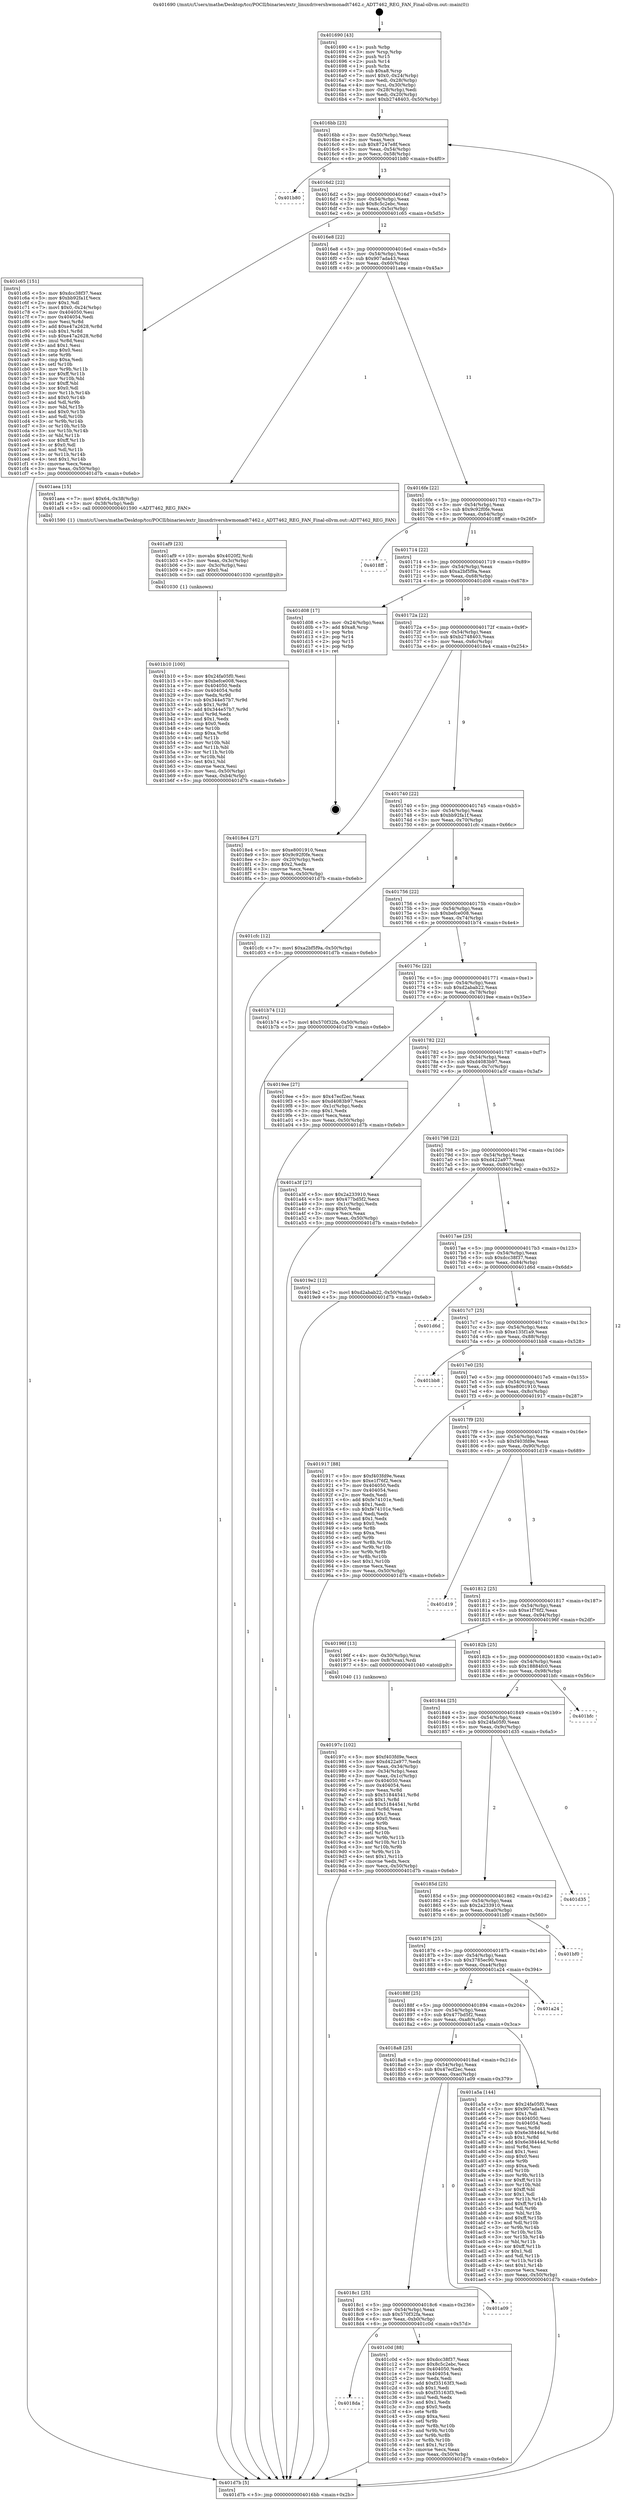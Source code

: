 digraph "0x401690" {
  label = "0x401690 (/mnt/c/Users/mathe/Desktop/tcc/POCII/binaries/extr_linuxdrivershwmonadt7462.c_ADT7462_REG_FAN_Final-ollvm.out::main(0))"
  labelloc = "t"
  node[shape=record]

  Entry [label="",width=0.3,height=0.3,shape=circle,fillcolor=black,style=filled]
  "0x4016bb" [label="{
     0x4016bb [23]\l
     | [instrs]\l
     &nbsp;&nbsp;0x4016bb \<+3\>: mov -0x50(%rbp),%eax\l
     &nbsp;&nbsp;0x4016be \<+2\>: mov %eax,%ecx\l
     &nbsp;&nbsp;0x4016c0 \<+6\>: sub $0x87247e8f,%ecx\l
     &nbsp;&nbsp;0x4016c6 \<+3\>: mov %eax,-0x54(%rbp)\l
     &nbsp;&nbsp;0x4016c9 \<+3\>: mov %ecx,-0x58(%rbp)\l
     &nbsp;&nbsp;0x4016cc \<+6\>: je 0000000000401b80 \<main+0x4f0\>\l
  }"]
  "0x401b80" [label="{
     0x401b80\l
  }", style=dashed]
  "0x4016d2" [label="{
     0x4016d2 [22]\l
     | [instrs]\l
     &nbsp;&nbsp;0x4016d2 \<+5\>: jmp 00000000004016d7 \<main+0x47\>\l
     &nbsp;&nbsp;0x4016d7 \<+3\>: mov -0x54(%rbp),%eax\l
     &nbsp;&nbsp;0x4016da \<+5\>: sub $0x8c5c2ebc,%eax\l
     &nbsp;&nbsp;0x4016df \<+3\>: mov %eax,-0x5c(%rbp)\l
     &nbsp;&nbsp;0x4016e2 \<+6\>: je 0000000000401c65 \<main+0x5d5\>\l
  }"]
  Exit [label="",width=0.3,height=0.3,shape=circle,fillcolor=black,style=filled,peripheries=2]
  "0x401c65" [label="{
     0x401c65 [151]\l
     | [instrs]\l
     &nbsp;&nbsp;0x401c65 \<+5\>: mov $0xdcc38f37,%eax\l
     &nbsp;&nbsp;0x401c6a \<+5\>: mov $0xbb92fa1f,%ecx\l
     &nbsp;&nbsp;0x401c6f \<+2\>: mov $0x1,%dl\l
     &nbsp;&nbsp;0x401c71 \<+7\>: movl $0x0,-0x24(%rbp)\l
     &nbsp;&nbsp;0x401c78 \<+7\>: mov 0x404050,%esi\l
     &nbsp;&nbsp;0x401c7f \<+7\>: mov 0x404054,%edi\l
     &nbsp;&nbsp;0x401c86 \<+3\>: mov %esi,%r8d\l
     &nbsp;&nbsp;0x401c89 \<+7\>: add $0xe47a2628,%r8d\l
     &nbsp;&nbsp;0x401c90 \<+4\>: sub $0x1,%r8d\l
     &nbsp;&nbsp;0x401c94 \<+7\>: sub $0xe47a2628,%r8d\l
     &nbsp;&nbsp;0x401c9b \<+4\>: imul %r8d,%esi\l
     &nbsp;&nbsp;0x401c9f \<+3\>: and $0x1,%esi\l
     &nbsp;&nbsp;0x401ca2 \<+3\>: cmp $0x0,%esi\l
     &nbsp;&nbsp;0x401ca5 \<+4\>: sete %r9b\l
     &nbsp;&nbsp;0x401ca9 \<+3\>: cmp $0xa,%edi\l
     &nbsp;&nbsp;0x401cac \<+4\>: setl %r10b\l
     &nbsp;&nbsp;0x401cb0 \<+3\>: mov %r9b,%r11b\l
     &nbsp;&nbsp;0x401cb3 \<+4\>: xor $0xff,%r11b\l
     &nbsp;&nbsp;0x401cb7 \<+3\>: mov %r10b,%bl\l
     &nbsp;&nbsp;0x401cba \<+3\>: xor $0xff,%bl\l
     &nbsp;&nbsp;0x401cbd \<+3\>: xor $0x0,%dl\l
     &nbsp;&nbsp;0x401cc0 \<+3\>: mov %r11b,%r14b\l
     &nbsp;&nbsp;0x401cc3 \<+4\>: and $0x0,%r14b\l
     &nbsp;&nbsp;0x401cc7 \<+3\>: and %dl,%r9b\l
     &nbsp;&nbsp;0x401cca \<+3\>: mov %bl,%r15b\l
     &nbsp;&nbsp;0x401ccd \<+4\>: and $0x0,%r15b\l
     &nbsp;&nbsp;0x401cd1 \<+3\>: and %dl,%r10b\l
     &nbsp;&nbsp;0x401cd4 \<+3\>: or %r9b,%r14b\l
     &nbsp;&nbsp;0x401cd7 \<+3\>: or %r10b,%r15b\l
     &nbsp;&nbsp;0x401cda \<+3\>: xor %r15b,%r14b\l
     &nbsp;&nbsp;0x401cdd \<+3\>: or %bl,%r11b\l
     &nbsp;&nbsp;0x401ce0 \<+4\>: xor $0xff,%r11b\l
     &nbsp;&nbsp;0x401ce4 \<+3\>: or $0x0,%dl\l
     &nbsp;&nbsp;0x401ce7 \<+3\>: and %dl,%r11b\l
     &nbsp;&nbsp;0x401cea \<+3\>: or %r11b,%r14b\l
     &nbsp;&nbsp;0x401ced \<+4\>: test $0x1,%r14b\l
     &nbsp;&nbsp;0x401cf1 \<+3\>: cmovne %ecx,%eax\l
     &nbsp;&nbsp;0x401cf4 \<+3\>: mov %eax,-0x50(%rbp)\l
     &nbsp;&nbsp;0x401cf7 \<+5\>: jmp 0000000000401d7b \<main+0x6eb\>\l
  }"]
  "0x4016e8" [label="{
     0x4016e8 [22]\l
     | [instrs]\l
     &nbsp;&nbsp;0x4016e8 \<+5\>: jmp 00000000004016ed \<main+0x5d\>\l
     &nbsp;&nbsp;0x4016ed \<+3\>: mov -0x54(%rbp),%eax\l
     &nbsp;&nbsp;0x4016f0 \<+5\>: sub $0x907ada43,%eax\l
     &nbsp;&nbsp;0x4016f5 \<+3\>: mov %eax,-0x60(%rbp)\l
     &nbsp;&nbsp;0x4016f8 \<+6\>: je 0000000000401aea \<main+0x45a\>\l
  }"]
  "0x4018da" [label="{
     0x4018da\l
  }", style=dashed]
  "0x401aea" [label="{
     0x401aea [15]\l
     | [instrs]\l
     &nbsp;&nbsp;0x401aea \<+7\>: movl $0x64,-0x38(%rbp)\l
     &nbsp;&nbsp;0x401af1 \<+3\>: mov -0x38(%rbp),%edi\l
     &nbsp;&nbsp;0x401af4 \<+5\>: call 0000000000401590 \<ADT7462_REG_FAN\>\l
     | [calls]\l
     &nbsp;&nbsp;0x401590 \{1\} (/mnt/c/Users/mathe/Desktop/tcc/POCII/binaries/extr_linuxdrivershwmonadt7462.c_ADT7462_REG_FAN_Final-ollvm.out::ADT7462_REG_FAN)\l
  }"]
  "0x4016fe" [label="{
     0x4016fe [22]\l
     | [instrs]\l
     &nbsp;&nbsp;0x4016fe \<+5\>: jmp 0000000000401703 \<main+0x73\>\l
     &nbsp;&nbsp;0x401703 \<+3\>: mov -0x54(%rbp),%eax\l
     &nbsp;&nbsp;0x401706 \<+5\>: sub $0x9c92f0fe,%eax\l
     &nbsp;&nbsp;0x40170b \<+3\>: mov %eax,-0x64(%rbp)\l
     &nbsp;&nbsp;0x40170e \<+6\>: je 00000000004018ff \<main+0x26f\>\l
  }"]
  "0x401c0d" [label="{
     0x401c0d [88]\l
     | [instrs]\l
     &nbsp;&nbsp;0x401c0d \<+5\>: mov $0xdcc38f37,%eax\l
     &nbsp;&nbsp;0x401c12 \<+5\>: mov $0x8c5c2ebc,%ecx\l
     &nbsp;&nbsp;0x401c17 \<+7\>: mov 0x404050,%edx\l
     &nbsp;&nbsp;0x401c1e \<+7\>: mov 0x404054,%esi\l
     &nbsp;&nbsp;0x401c25 \<+2\>: mov %edx,%edi\l
     &nbsp;&nbsp;0x401c27 \<+6\>: add $0xf35163f3,%edi\l
     &nbsp;&nbsp;0x401c2d \<+3\>: sub $0x1,%edi\l
     &nbsp;&nbsp;0x401c30 \<+6\>: sub $0xf35163f3,%edi\l
     &nbsp;&nbsp;0x401c36 \<+3\>: imul %edi,%edx\l
     &nbsp;&nbsp;0x401c39 \<+3\>: and $0x1,%edx\l
     &nbsp;&nbsp;0x401c3c \<+3\>: cmp $0x0,%edx\l
     &nbsp;&nbsp;0x401c3f \<+4\>: sete %r8b\l
     &nbsp;&nbsp;0x401c43 \<+3\>: cmp $0xa,%esi\l
     &nbsp;&nbsp;0x401c46 \<+4\>: setl %r9b\l
     &nbsp;&nbsp;0x401c4a \<+3\>: mov %r8b,%r10b\l
     &nbsp;&nbsp;0x401c4d \<+3\>: and %r9b,%r10b\l
     &nbsp;&nbsp;0x401c50 \<+3\>: xor %r9b,%r8b\l
     &nbsp;&nbsp;0x401c53 \<+3\>: or %r8b,%r10b\l
     &nbsp;&nbsp;0x401c56 \<+4\>: test $0x1,%r10b\l
     &nbsp;&nbsp;0x401c5a \<+3\>: cmovne %ecx,%eax\l
     &nbsp;&nbsp;0x401c5d \<+3\>: mov %eax,-0x50(%rbp)\l
     &nbsp;&nbsp;0x401c60 \<+5\>: jmp 0000000000401d7b \<main+0x6eb\>\l
  }"]
  "0x4018ff" [label="{
     0x4018ff\l
  }", style=dashed]
  "0x401714" [label="{
     0x401714 [22]\l
     | [instrs]\l
     &nbsp;&nbsp;0x401714 \<+5\>: jmp 0000000000401719 \<main+0x89\>\l
     &nbsp;&nbsp;0x401719 \<+3\>: mov -0x54(%rbp),%eax\l
     &nbsp;&nbsp;0x40171c \<+5\>: sub $0xa2bf5f9a,%eax\l
     &nbsp;&nbsp;0x401721 \<+3\>: mov %eax,-0x68(%rbp)\l
     &nbsp;&nbsp;0x401724 \<+6\>: je 0000000000401d08 \<main+0x678\>\l
  }"]
  "0x4018c1" [label="{
     0x4018c1 [25]\l
     | [instrs]\l
     &nbsp;&nbsp;0x4018c1 \<+5\>: jmp 00000000004018c6 \<main+0x236\>\l
     &nbsp;&nbsp;0x4018c6 \<+3\>: mov -0x54(%rbp),%eax\l
     &nbsp;&nbsp;0x4018c9 \<+5\>: sub $0x570f32fa,%eax\l
     &nbsp;&nbsp;0x4018ce \<+6\>: mov %eax,-0xb0(%rbp)\l
     &nbsp;&nbsp;0x4018d4 \<+6\>: je 0000000000401c0d \<main+0x57d\>\l
  }"]
  "0x401d08" [label="{
     0x401d08 [17]\l
     | [instrs]\l
     &nbsp;&nbsp;0x401d08 \<+3\>: mov -0x24(%rbp),%eax\l
     &nbsp;&nbsp;0x401d0b \<+7\>: add $0xa8,%rsp\l
     &nbsp;&nbsp;0x401d12 \<+1\>: pop %rbx\l
     &nbsp;&nbsp;0x401d13 \<+2\>: pop %r14\l
     &nbsp;&nbsp;0x401d15 \<+2\>: pop %r15\l
     &nbsp;&nbsp;0x401d17 \<+1\>: pop %rbp\l
     &nbsp;&nbsp;0x401d18 \<+1\>: ret\l
  }"]
  "0x40172a" [label="{
     0x40172a [22]\l
     | [instrs]\l
     &nbsp;&nbsp;0x40172a \<+5\>: jmp 000000000040172f \<main+0x9f\>\l
     &nbsp;&nbsp;0x40172f \<+3\>: mov -0x54(%rbp),%eax\l
     &nbsp;&nbsp;0x401732 \<+5\>: sub $0xb2748403,%eax\l
     &nbsp;&nbsp;0x401737 \<+3\>: mov %eax,-0x6c(%rbp)\l
     &nbsp;&nbsp;0x40173a \<+6\>: je 00000000004018e4 \<main+0x254\>\l
  }"]
  "0x401a09" [label="{
     0x401a09\l
  }", style=dashed]
  "0x4018e4" [label="{
     0x4018e4 [27]\l
     | [instrs]\l
     &nbsp;&nbsp;0x4018e4 \<+5\>: mov $0xe8001910,%eax\l
     &nbsp;&nbsp;0x4018e9 \<+5\>: mov $0x9c92f0fe,%ecx\l
     &nbsp;&nbsp;0x4018ee \<+3\>: mov -0x20(%rbp),%edx\l
     &nbsp;&nbsp;0x4018f1 \<+3\>: cmp $0x2,%edx\l
     &nbsp;&nbsp;0x4018f4 \<+3\>: cmovne %ecx,%eax\l
     &nbsp;&nbsp;0x4018f7 \<+3\>: mov %eax,-0x50(%rbp)\l
     &nbsp;&nbsp;0x4018fa \<+5\>: jmp 0000000000401d7b \<main+0x6eb\>\l
  }"]
  "0x401740" [label="{
     0x401740 [22]\l
     | [instrs]\l
     &nbsp;&nbsp;0x401740 \<+5\>: jmp 0000000000401745 \<main+0xb5\>\l
     &nbsp;&nbsp;0x401745 \<+3\>: mov -0x54(%rbp),%eax\l
     &nbsp;&nbsp;0x401748 \<+5\>: sub $0xbb92fa1f,%eax\l
     &nbsp;&nbsp;0x40174d \<+3\>: mov %eax,-0x70(%rbp)\l
     &nbsp;&nbsp;0x401750 \<+6\>: je 0000000000401cfc \<main+0x66c\>\l
  }"]
  "0x401d7b" [label="{
     0x401d7b [5]\l
     | [instrs]\l
     &nbsp;&nbsp;0x401d7b \<+5\>: jmp 00000000004016bb \<main+0x2b\>\l
  }"]
  "0x401690" [label="{
     0x401690 [43]\l
     | [instrs]\l
     &nbsp;&nbsp;0x401690 \<+1\>: push %rbp\l
     &nbsp;&nbsp;0x401691 \<+3\>: mov %rsp,%rbp\l
     &nbsp;&nbsp;0x401694 \<+2\>: push %r15\l
     &nbsp;&nbsp;0x401696 \<+2\>: push %r14\l
     &nbsp;&nbsp;0x401698 \<+1\>: push %rbx\l
     &nbsp;&nbsp;0x401699 \<+7\>: sub $0xa8,%rsp\l
     &nbsp;&nbsp;0x4016a0 \<+7\>: movl $0x0,-0x24(%rbp)\l
     &nbsp;&nbsp;0x4016a7 \<+3\>: mov %edi,-0x28(%rbp)\l
     &nbsp;&nbsp;0x4016aa \<+4\>: mov %rsi,-0x30(%rbp)\l
     &nbsp;&nbsp;0x4016ae \<+3\>: mov -0x28(%rbp),%edi\l
     &nbsp;&nbsp;0x4016b1 \<+3\>: mov %edi,-0x20(%rbp)\l
     &nbsp;&nbsp;0x4016b4 \<+7\>: movl $0xb2748403,-0x50(%rbp)\l
  }"]
  "0x401b10" [label="{
     0x401b10 [100]\l
     | [instrs]\l
     &nbsp;&nbsp;0x401b10 \<+5\>: mov $0x24fa05f0,%esi\l
     &nbsp;&nbsp;0x401b15 \<+5\>: mov $0xbefce008,%ecx\l
     &nbsp;&nbsp;0x401b1a \<+7\>: mov 0x404050,%edx\l
     &nbsp;&nbsp;0x401b21 \<+8\>: mov 0x404054,%r8d\l
     &nbsp;&nbsp;0x401b29 \<+3\>: mov %edx,%r9d\l
     &nbsp;&nbsp;0x401b2c \<+7\>: sub $0x344e57b7,%r9d\l
     &nbsp;&nbsp;0x401b33 \<+4\>: sub $0x1,%r9d\l
     &nbsp;&nbsp;0x401b37 \<+7\>: add $0x344e57b7,%r9d\l
     &nbsp;&nbsp;0x401b3e \<+4\>: imul %r9d,%edx\l
     &nbsp;&nbsp;0x401b42 \<+3\>: and $0x1,%edx\l
     &nbsp;&nbsp;0x401b45 \<+3\>: cmp $0x0,%edx\l
     &nbsp;&nbsp;0x401b48 \<+4\>: sete %r10b\l
     &nbsp;&nbsp;0x401b4c \<+4\>: cmp $0xa,%r8d\l
     &nbsp;&nbsp;0x401b50 \<+4\>: setl %r11b\l
     &nbsp;&nbsp;0x401b54 \<+3\>: mov %r10b,%bl\l
     &nbsp;&nbsp;0x401b57 \<+3\>: and %r11b,%bl\l
     &nbsp;&nbsp;0x401b5a \<+3\>: xor %r11b,%r10b\l
     &nbsp;&nbsp;0x401b5d \<+3\>: or %r10b,%bl\l
     &nbsp;&nbsp;0x401b60 \<+3\>: test $0x1,%bl\l
     &nbsp;&nbsp;0x401b63 \<+3\>: cmovne %ecx,%esi\l
     &nbsp;&nbsp;0x401b66 \<+3\>: mov %esi,-0x50(%rbp)\l
     &nbsp;&nbsp;0x401b69 \<+6\>: mov %eax,-0xb4(%rbp)\l
     &nbsp;&nbsp;0x401b6f \<+5\>: jmp 0000000000401d7b \<main+0x6eb\>\l
  }"]
  "0x401cfc" [label="{
     0x401cfc [12]\l
     | [instrs]\l
     &nbsp;&nbsp;0x401cfc \<+7\>: movl $0xa2bf5f9a,-0x50(%rbp)\l
     &nbsp;&nbsp;0x401d03 \<+5\>: jmp 0000000000401d7b \<main+0x6eb\>\l
  }"]
  "0x401756" [label="{
     0x401756 [22]\l
     | [instrs]\l
     &nbsp;&nbsp;0x401756 \<+5\>: jmp 000000000040175b \<main+0xcb\>\l
     &nbsp;&nbsp;0x40175b \<+3\>: mov -0x54(%rbp),%eax\l
     &nbsp;&nbsp;0x40175e \<+5\>: sub $0xbefce008,%eax\l
     &nbsp;&nbsp;0x401763 \<+3\>: mov %eax,-0x74(%rbp)\l
     &nbsp;&nbsp;0x401766 \<+6\>: je 0000000000401b74 \<main+0x4e4\>\l
  }"]
  "0x401af9" [label="{
     0x401af9 [23]\l
     | [instrs]\l
     &nbsp;&nbsp;0x401af9 \<+10\>: movabs $0x4020f2,%rdi\l
     &nbsp;&nbsp;0x401b03 \<+3\>: mov %eax,-0x3c(%rbp)\l
     &nbsp;&nbsp;0x401b06 \<+3\>: mov -0x3c(%rbp),%esi\l
     &nbsp;&nbsp;0x401b09 \<+2\>: mov $0x0,%al\l
     &nbsp;&nbsp;0x401b0b \<+5\>: call 0000000000401030 \<printf@plt\>\l
     | [calls]\l
     &nbsp;&nbsp;0x401030 \{1\} (unknown)\l
  }"]
  "0x401b74" [label="{
     0x401b74 [12]\l
     | [instrs]\l
     &nbsp;&nbsp;0x401b74 \<+7\>: movl $0x570f32fa,-0x50(%rbp)\l
     &nbsp;&nbsp;0x401b7b \<+5\>: jmp 0000000000401d7b \<main+0x6eb\>\l
  }"]
  "0x40176c" [label="{
     0x40176c [22]\l
     | [instrs]\l
     &nbsp;&nbsp;0x40176c \<+5\>: jmp 0000000000401771 \<main+0xe1\>\l
     &nbsp;&nbsp;0x401771 \<+3\>: mov -0x54(%rbp),%eax\l
     &nbsp;&nbsp;0x401774 \<+5\>: sub $0xd2abab22,%eax\l
     &nbsp;&nbsp;0x401779 \<+3\>: mov %eax,-0x78(%rbp)\l
     &nbsp;&nbsp;0x40177c \<+6\>: je 00000000004019ee \<main+0x35e\>\l
  }"]
  "0x4018a8" [label="{
     0x4018a8 [25]\l
     | [instrs]\l
     &nbsp;&nbsp;0x4018a8 \<+5\>: jmp 00000000004018ad \<main+0x21d\>\l
     &nbsp;&nbsp;0x4018ad \<+3\>: mov -0x54(%rbp),%eax\l
     &nbsp;&nbsp;0x4018b0 \<+5\>: sub $0x47ecf2ec,%eax\l
     &nbsp;&nbsp;0x4018b5 \<+6\>: mov %eax,-0xac(%rbp)\l
     &nbsp;&nbsp;0x4018bb \<+6\>: je 0000000000401a09 \<main+0x379\>\l
  }"]
  "0x4019ee" [label="{
     0x4019ee [27]\l
     | [instrs]\l
     &nbsp;&nbsp;0x4019ee \<+5\>: mov $0x47ecf2ec,%eax\l
     &nbsp;&nbsp;0x4019f3 \<+5\>: mov $0xd4083b97,%ecx\l
     &nbsp;&nbsp;0x4019f8 \<+3\>: mov -0x1c(%rbp),%edx\l
     &nbsp;&nbsp;0x4019fb \<+3\>: cmp $0x1,%edx\l
     &nbsp;&nbsp;0x4019fe \<+3\>: cmovl %ecx,%eax\l
     &nbsp;&nbsp;0x401a01 \<+3\>: mov %eax,-0x50(%rbp)\l
     &nbsp;&nbsp;0x401a04 \<+5\>: jmp 0000000000401d7b \<main+0x6eb\>\l
  }"]
  "0x401782" [label="{
     0x401782 [22]\l
     | [instrs]\l
     &nbsp;&nbsp;0x401782 \<+5\>: jmp 0000000000401787 \<main+0xf7\>\l
     &nbsp;&nbsp;0x401787 \<+3\>: mov -0x54(%rbp),%eax\l
     &nbsp;&nbsp;0x40178a \<+5\>: sub $0xd4083b97,%eax\l
     &nbsp;&nbsp;0x40178f \<+3\>: mov %eax,-0x7c(%rbp)\l
     &nbsp;&nbsp;0x401792 \<+6\>: je 0000000000401a3f \<main+0x3af\>\l
  }"]
  "0x401a5a" [label="{
     0x401a5a [144]\l
     | [instrs]\l
     &nbsp;&nbsp;0x401a5a \<+5\>: mov $0x24fa05f0,%eax\l
     &nbsp;&nbsp;0x401a5f \<+5\>: mov $0x907ada43,%ecx\l
     &nbsp;&nbsp;0x401a64 \<+2\>: mov $0x1,%dl\l
     &nbsp;&nbsp;0x401a66 \<+7\>: mov 0x404050,%esi\l
     &nbsp;&nbsp;0x401a6d \<+7\>: mov 0x404054,%edi\l
     &nbsp;&nbsp;0x401a74 \<+3\>: mov %esi,%r8d\l
     &nbsp;&nbsp;0x401a77 \<+7\>: sub $0x6e38444d,%r8d\l
     &nbsp;&nbsp;0x401a7e \<+4\>: sub $0x1,%r8d\l
     &nbsp;&nbsp;0x401a82 \<+7\>: add $0x6e38444d,%r8d\l
     &nbsp;&nbsp;0x401a89 \<+4\>: imul %r8d,%esi\l
     &nbsp;&nbsp;0x401a8d \<+3\>: and $0x1,%esi\l
     &nbsp;&nbsp;0x401a90 \<+3\>: cmp $0x0,%esi\l
     &nbsp;&nbsp;0x401a93 \<+4\>: sete %r9b\l
     &nbsp;&nbsp;0x401a97 \<+3\>: cmp $0xa,%edi\l
     &nbsp;&nbsp;0x401a9a \<+4\>: setl %r10b\l
     &nbsp;&nbsp;0x401a9e \<+3\>: mov %r9b,%r11b\l
     &nbsp;&nbsp;0x401aa1 \<+4\>: xor $0xff,%r11b\l
     &nbsp;&nbsp;0x401aa5 \<+3\>: mov %r10b,%bl\l
     &nbsp;&nbsp;0x401aa8 \<+3\>: xor $0xff,%bl\l
     &nbsp;&nbsp;0x401aab \<+3\>: xor $0x1,%dl\l
     &nbsp;&nbsp;0x401aae \<+3\>: mov %r11b,%r14b\l
     &nbsp;&nbsp;0x401ab1 \<+4\>: and $0xff,%r14b\l
     &nbsp;&nbsp;0x401ab5 \<+3\>: and %dl,%r9b\l
     &nbsp;&nbsp;0x401ab8 \<+3\>: mov %bl,%r15b\l
     &nbsp;&nbsp;0x401abb \<+4\>: and $0xff,%r15b\l
     &nbsp;&nbsp;0x401abf \<+3\>: and %dl,%r10b\l
     &nbsp;&nbsp;0x401ac2 \<+3\>: or %r9b,%r14b\l
     &nbsp;&nbsp;0x401ac5 \<+3\>: or %r10b,%r15b\l
     &nbsp;&nbsp;0x401ac8 \<+3\>: xor %r15b,%r14b\l
     &nbsp;&nbsp;0x401acb \<+3\>: or %bl,%r11b\l
     &nbsp;&nbsp;0x401ace \<+4\>: xor $0xff,%r11b\l
     &nbsp;&nbsp;0x401ad2 \<+3\>: or $0x1,%dl\l
     &nbsp;&nbsp;0x401ad5 \<+3\>: and %dl,%r11b\l
     &nbsp;&nbsp;0x401ad8 \<+3\>: or %r11b,%r14b\l
     &nbsp;&nbsp;0x401adb \<+4\>: test $0x1,%r14b\l
     &nbsp;&nbsp;0x401adf \<+3\>: cmovne %ecx,%eax\l
     &nbsp;&nbsp;0x401ae2 \<+3\>: mov %eax,-0x50(%rbp)\l
     &nbsp;&nbsp;0x401ae5 \<+5\>: jmp 0000000000401d7b \<main+0x6eb\>\l
  }"]
  "0x401a3f" [label="{
     0x401a3f [27]\l
     | [instrs]\l
     &nbsp;&nbsp;0x401a3f \<+5\>: mov $0x2a233910,%eax\l
     &nbsp;&nbsp;0x401a44 \<+5\>: mov $0x477bd5f2,%ecx\l
     &nbsp;&nbsp;0x401a49 \<+3\>: mov -0x1c(%rbp),%edx\l
     &nbsp;&nbsp;0x401a4c \<+3\>: cmp $0x0,%edx\l
     &nbsp;&nbsp;0x401a4f \<+3\>: cmove %ecx,%eax\l
     &nbsp;&nbsp;0x401a52 \<+3\>: mov %eax,-0x50(%rbp)\l
     &nbsp;&nbsp;0x401a55 \<+5\>: jmp 0000000000401d7b \<main+0x6eb\>\l
  }"]
  "0x401798" [label="{
     0x401798 [22]\l
     | [instrs]\l
     &nbsp;&nbsp;0x401798 \<+5\>: jmp 000000000040179d \<main+0x10d\>\l
     &nbsp;&nbsp;0x40179d \<+3\>: mov -0x54(%rbp),%eax\l
     &nbsp;&nbsp;0x4017a0 \<+5\>: sub $0xd422a977,%eax\l
     &nbsp;&nbsp;0x4017a5 \<+3\>: mov %eax,-0x80(%rbp)\l
     &nbsp;&nbsp;0x4017a8 \<+6\>: je 00000000004019e2 \<main+0x352\>\l
  }"]
  "0x40188f" [label="{
     0x40188f [25]\l
     | [instrs]\l
     &nbsp;&nbsp;0x40188f \<+5\>: jmp 0000000000401894 \<main+0x204\>\l
     &nbsp;&nbsp;0x401894 \<+3\>: mov -0x54(%rbp),%eax\l
     &nbsp;&nbsp;0x401897 \<+5\>: sub $0x477bd5f2,%eax\l
     &nbsp;&nbsp;0x40189c \<+6\>: mov %eax,-0xa8(%rbp)\l
     &nbsp;&nbsp;0x4018a2 \<+6\>: je 0000000000401a5a \<main+0x3ca\>\l
  }"]
  "0x4019e2" [label="{
     0x4019e2 [12]\l
     | [instrs]\l
     &nbsp;&nbsp;0x4019e2 \<+7\>: movl $0xd2abab22,-0x50(%rbp)\l
     &nbsp;&nbsp;0x4019e9 \<+5\>: jmp 0000000000401d7b \<main+0x6eb\>\l
  }"]
  "0x4017ae" [label="{
     0x4017ae [25]\l
     | [instrs]\l
     &nbsp;&nbsp;0x4017ae \<+5\>: jmp 00000000004017b3 \<main+0x123\>\l
     &nbsp;&nbsp;0x4017b3 \<+3\>: mov -0x54(%rbp),%eax\l
     &nbsp;&nbsp;0x4017b6 \<+5\>: sub $0xdcc38f37,%eax\l
     &nbsp;&nbsp;0x4017bb \<+6\>: mov %eax,-0x84(%rbp)\l
     &nbsp;&nbsp;0x4017c1 \<+6\>: je 0000000000401d6d \<main+0x6dd\>\l
  }"]
  "0x401a24" [label="{
     0x401a24\l
  }", style=dashed]
  "0x401d6d" [label="{
     0x401d6d\l
  }", style=dashed]
  "0x4017c7" [label="{
     0x4017c7 [25]\l
     | [instrs]\l
     &nbsp;&nbsp;0x4017c7 \<+5\>: jmp 00000000004017cc \<main+0x13c\>\l
     &nbsp;&nbsp;0x4017cc \<+3\>: mov -0x54(%rbp),%eax\l
     &nbsp;&nbsp;0x4017cf \<+5\>: sub $0xe135f1a9,%eax\l
     &nbsp;&nbsp;0x4017d4 \<+6\>: mov %eax,-0x88(%rbp)\l
     &nbsp;&nbsp;0x4017da \<+6\>: je 0000000000401bb8 \<main+0x528\>\l
  }"]
  "0x401876" [label="{
     0x401876 [25]\l
     | [instrs]\l
     &nbsp;&nbsp;0x401876 \<+5\>: jmp 000000000040187b \<main+0x1eb\>\l
     &nbsp;&nbsp;0x40187b \<+3\>: mov -0x54(%rbp),%eax\l
     &nbsp;&nbsp;0x40187e \<+5\>: sub $0x3785ec90,%eax\l
     &nbsp;&nbsp;0x401883 \<+6\>: mov %eax,-0xa4(%rbp)\l
     &nbsp;&nbsp;0x401889 \<+6\>: je 0000000000401a24 \<main+0x394\>\l
  }"]
  "0x401bb8" [label="{
     0x401bb8\l
  }", style=dashed]
  "0x4017e0" [label="{
     0x4017e0 [25]\l
     | [instrs]\l
     &nbsp;&nbsp;0x4017e0 \<+5\>: jmp 00000000004017e5 \<main+0x155\>\l
     &nbsp;&nbsp;0x4017e5 \<+3\>: mov -0x54(%rbp),%eax\l
     &nbsp;&nbsp;0x4017e8 \<+5\>: sub $0xe8001910,%eax\l
     &nbsp;&nbsp;0x4017ed \<+6\>: mov %eax,-0x8c(%rbp)\l
     &nbsp;&nbsp;0x4017f3 \<+6\>: je 0000000000401917 \<main+0x287\>\l
  }"]
  "0x401bf0" [label="{
     0x401bf0\l
  }", style=dashed]
  "0x401917" [label="{
     0x401917 [88]\l
     | [instrs]\l
     &nbsp;&nbsp;0x401917 \<+5\>: mov $0xf403fd9e,%eax\l
     &nbsp;&nbsp;0x40191c \<+5\>: mov $0xe1f76f2,%ecx\l
     &nbsp;&nbsp;0x401921 \<+7\>: mov 0x404050,%edx\l
     &nbsp;&nbsp;0x401928 \<+7\>: mov 0x404054,%esi\l
     &nbsp;&nbsp;0x40192f \<+2\>: mov %edx,%edi\l
     &nbsp;&nbsp;0x401931 \<+6\>: add $0xfe74101e,%edi\l
     &nbsp;&nbsp;0x401937 \<+3\>: sub $0x1,%edi\l
     &nbsp;&nbsp;0x40193a \<+6\>: sub $0xfe74101e,%edi\l
     &nbsp;&nbsp;0x401940 \<+3\>: imul %edi,%edx\l
     &nbsp;&nbsp;0x401943 \<+3\>: and $0x1,%edx\l
     &nbsp;&nbsp;0x401946 \<+3\>: cmp $0x0,%edx\l
     &nbsp;&nbsp;0x401949 \<+4\>: sete %r8b\l
     &nbsp;&nbsp;0x40194d \<+3\>: cmp $0xa,%esi\l
     &nbsp;&nbsp;0x401950 \<+4\>: setl %r9b\l
     &nbsp;&nbsp;0x401954 \<+3\>: mov %r8b,%r10b\l
     &nbsp;&nbsp;0x401957 \<+3\>: and %r9b,%r10b\l
     &nbsp;&nbsp;0x40195a \<+3\>: xor %r9b,%r8b\l
     &nbsp;&nbsp;0x40195d \<+3\>: or %r8b,%r10b\l
     &nbsp;&nbsp;0x401960 \<+4\>: test $0x1,%r10b\l
     &nbsp;&nbsp;0x401964 \<+3\>: cmovne %ecx,%eax\l
     &nbsp;&nbsp;0x401967 \<+3\>: mov %eax,-0x50(%rbp)\l
     &nbsp;&nbsp;0x40196a \<+5\>: jmp 0000000000401d7b \<main+0x6eb\>\l
  }"]
  "0x4017f9" [label="{
     0x4017f9 [25]\l
     | [instrs]\l
     &nbsp;&nbsp;0x4017f9 \<+5\>: jmp 00000000004017fe \<main+0x16e\>\l
     &nbsp;&nbsp;0x4017fe \<+3\>: mov -0x54(%rbp),%eax\l
     &nbsp;&nbsp;0x401801 \<+5\>: sub $0xf403fd9e,%eax\l
     &nbsp;&nbsp;0x401806 \<+6\>: mov %eax,-0x90(%rbp)\l
     &nbsp;&nbsp;0x40180c \<+6\>: je 0000000000401d19 \<main+0x689\>\l
  }"]
  "0x40185d" [label="{
     0x40185d [25]\l
     | [instrs]\l
     &nbsp;&nbsp;0x40185d \<+5\>: jmp 0000000000401862 \<main+0x1d2\>\l
     &nbsp;&nbsp;0x401862 \<+3\>: mov -0x54(%rbp),%eax\l
     &nbsp;&nbsp;0x401865 \<+5\>: sub $0x2a233910,%eax\l
     &nbsp;&nbsp;0x40186a \<+6\>: mov %eax,-0xa0(%rbp)\l
     &nbsp;&nbsp;0x401870 \<+6\>: je 0000000000401bf0 \<main+0x560\>\l
  }"]
  "0x401d19" [label="{
     0x401d19\l
  }", style=dashed]
  "0x401812" [label="{
     0x401812 [25]\l
     | [instrs]\l
     &nbsp;&nbsp;0x401812 \<+5\>: jmp 0000000000401817 \<main+0x187\>\l
     &nbsp;&nbsp;0x401817 \<+3\>: mov -0x54(%rbp),%eax\l
     &nbsp;&nbsp;0x40181a \<+5\>: sub $0xe1f76f2,%eax\l
     &nbsp;&nbsp;0x40181f \<+6\>: mov %eax,-0x94(%rbp)\l
     &nbsp;&nbsp;0x401825 \<+6\>: je 000000000040196f \<main+0x2df\>\l
  }"]
  "0x401d35" [label="{
     0x401d35\l
  }", style=dashed]
  "0x40196f" [label="{
     0x40196f [13]\l
     | [instrs]\l
     &nbsp;&nbsp;0x40196f \<+4\>: mov -0x30(%rbp),%rax\l
     &nbsp;&nbsp;0x401973 \<+4\>: mov 0x8(%rax),%rdi\l
     &nbsp;&nbsp;0x401977 \<+5\>: call 0000000000401040 \<atoi@plt\>\l
     | [calls]\l
     &nbsp;&nbsp;0x401040 \{1\} (unknown)\l
  }"]
  "0x40182b" [label="{
     0x40182b [25]\l
     | [instrs]\l
     &nbsp;&nbsp;0x40182b \<+5\>: jmp 0000000000401830 \<main+0x1a0\>\l
     &nbsp;&nbsp;0x401830 \<+3\>: mov -0x54(%rbp),%eax\l
     &nbsp;&nbsp;0x401833 \<+5\>: sub $0x18884fc0,%eax\l
     &nbsp;&nbsp;0x401838 \<+6\>: mov %eax,-0x98(%rbp)\l
     &nbsp;&nbsp;0x40183e \<+6\>: je 0000000000401bfc \<main+0x56c\>\l
  }"]
  "0x40197c" [label="{
     0x40197c [102]\l
     | [instrs]\l
     &nbsp;&nbsp;0x40197c \<+5\>: mov $0xf403fd9e,%ecx\l
     &nbsp;&nbsp;0x401981 \<+5\>: mov $0xd422a977,%edx\l
     &nbsp;&nbsp;0x401986 \<+3\>: mov %eax,-0x34(%rbp)\l
     &nbsp;&nbsp;0x401989 \<+3\>: mov -0x34(%rbp),%eax\l
     &nbsp;&nbsp;0x40198c \<+3\>: mov %eax,-0x1c(%rbp)\l
     &nbsp;&nbsp;0x40198f \<+7\>: mov 0x404050,%eax\l
     &nbsp;&nbsp;0x401996 \<+7\>: mov 0x404054,%esi\l
     &nbsp;&nbsp;0x40199d \<+3\>: mov %eax,%r8d\l
     &nbsp;&nbsp;0x4019a0 \<+7\>: sub $0x51844541,%r8d\l
     &nbsp;&nbsp;0x4019a7 \<+4\>: sub $0x1,%r8d\l
     &nbsp;&nbsp;0x4019ab \<+7\>: add $0x51844541,%r8d\l
     &nbsp;&nbsp;0x4019b2 \<+4\>: imul %r8d,%eax\l
     &nbsp;&nbsp;0x4019b6 \<+3\>: and $0x1,%eax\l
     &nbsp;&nbsp;0x4019b9 \<+3\>: cmp $0x0,%eax\l
     &nbsp;&nbsp;0x4019bc \<+4\>: sete %r9b\l
     &nbsp;&nbsp;0x4019c0 \<+3\>: cmp $0xa,%esi\l
     &nbsp;&nbsp;0x4019c3 \<+4\>: setl %r10b\l
     &nbsp;&nbsp;0x4019c7 \<+3\>: mov %r9b,%r11b\l
     &nbsp;&nbsp;0x4019ca \<+3\>: and %r10b,%r11b\l
     &nbsp;&nbsp;0x4019cd \<+3\>: xor %r10b,%r9b\l
     &nbsp;&nbsp;0x4019d0 \<+3\>: or %r9b,%r11b\l
     &nbsp;&nbsp;0x4019d3 \<+4\>: test $0x1,%r11b\l
     &nbsp;&nbsp;0x4019d7 \<+3\>: cmovne %edx,%ecx\l
     &nbsp;&nbsp;0x4019da \<+3\>: mov %ecx,-0x50(%rbp)\l
     &nbsp;&nbsp;0x4019dd \<+5\>: jmp 0000000000401d7b \<main+0x6eb\>\l
  }"]
  "0x401844" [label="{
     0x401844 [25]\l
     | [instrs]\l
     &nbsp;&nbsp;0x401844 \<+5\>: jmp 0000000000401849 \<main+0x1b9\>\l
     &nbsp;&nbsp;0x401849 \<+3\>: mov -0x54(%rbp),%eax\l
     &nbsp;&nbsp;0x40184c \<+5\>: sub $0x24fa05f0,%eax\l
     &nbsp;&nbsp;0x401851 \<+6\>: mov %eax,-0x9c(%rbp)\l
     &nbsp;&nbsp;0x401857 \<+6\>: je 0000000000401d35 \<main+0x6a5\>\l
  }"]
  "0x401bfc" [label="{
     0x401bfc\l
  }", style=dashed]
  Entry -> "0x401690" [label=" 1"]
  "0x4016bb" -> "0x401b80" [label=" 0"]
  "0x4016bb" -> "0x4016d2" [label=" 13"]
  "0x401d08" -> Exit [label=" 1"]
  "0x4016d2" -> "0x401c65" [label=" 1"]
  "0x4016d2" -> "0x4016e8" [label=" 12"]
  "0x401cfc" -> "0x401d7b" [label=" 1"]
  "0x4016e8" -> "0x401aea" [label=" 1"]
  "0x4016e8" -> "0x4016fe" [label=" 11"]
  "0x401c65" -> "0x401d7b" [label=" 1"]
  "0x4016fe" -> "0x4018ff" [label=" 0"]
  "0x4016fe" -> "0x401714" [label=" 11"]
  "0x401c0d" -> "0x401d7b" [label=" 1"]
  "0x401714" -> "0x401d08" [label=" 1"]
  "0x401714" -> "0x40172a" [label=" 10"]
  "0x4018c1" -> "0x401c0d" [label=" 1"]
  "0x40172a" -> "0x4018e4" [label=" 1"]
  "0x40172a" -> "0x401740" [label=" 9"]
  "0x4018e4" -> "0x401d7b" [label=" 1"]
  "0x401690" -> "0x4016bb" [label=" 1"]
  "0x401d7b" -> "0x4016bb" [label=" 12"]
  "0x4018c1" -> "0x4018da" [label=" 0"]
  "0x401740" -> "0x401cfc" [label=" 1"]
  "0x401740" -> "0x401756" [label=" 8"]
  "0x4018a8" -> "0x401a09" [label=" 0"]
  "0x401756" -> "0x401b74" [label=" 1"]
  "0x401756" -> "0x40176c" [label=" 7"]
  "0x4018a8" -> "0x4018c1" [label=" 1"]
  "0x40176c" -> "0x4019ee" [label=" 1"]
  "0x40176c" -> "0x401782" [label=" 6"]
  "0x401b74" -> "0x401d7b" [label=" 1"]
  "0x401782" -> "0x401a3f" [label=" 1"]
  "0x401782" -> "0x401798" [label=" 5"]
  "0x401b10" -> "0x401d7b" [label=" 1"]
  "0x401798" -> "0x4019e2" [label=" 1"]
  "0x401798" -> "0x4017ae" [label=" 4"]
  "0x401aea" -> "0x401af9" [label=" 1"]
  "0x4017ae" -> "0x401d6d" [label=" 0"]
  "0x4017ae" -> "0x4017c7" [label=" 4"]
  "0x401a5a" -> "0x401d7b" [label=" 1"]
  "0x4017c7" -> "0x401bb8" [label=" 0"]
  "0x4017c7" -> "0x4017e0" [label=" 4"]
  "0x40188f" -> "0x401a5a" [label=" 1"]
  "0x4017e0" -> "0x401917" [label=" 1"]
  "0x4017e0" -> "0x4017f9" [label=" 3"]
  "0x401917" -> "0x401d7b" [label=" 1"]
  "0x401af9" -> "0x401b10" [label=" 1"]
  "0x4017f9" -> "0x401d19" [label=" 0"]
  "0x4017f9" -> "0x401812" [label=" 3"]
  "0x401876" -> "0x401a24" [label=" 0"]
  "0x401812" -> "0x40196f" [label=" 1"]
  "0x401812" -> "0x40182b" [label=" 2"]
  "0x40196f" -> "0x40197c" [label=" 1"]
  "0x40197c" -> "0x401d7b" [label=" 1"]
  "0x4019e2" -> "0x401d7b" [label=" 1"]
  "0x4019ee" -> "0x401d7b" [label=" 1"]
  "0x401a3f" -> "0x401d7b" [label=" 1"]
  "0x40188f" -> "0x4018a8" [label=" 1"]
  "0x40182b" -> "0x401bfc" [label=" 0"]
  "0x40182b" -> "0x401844" [label=" 2"]
  "0x40185d" -> "0x401876" [label=" 2"]
  "0x401844" -> "0x401d35" [label=" 0"]
  "0x401844" -> "0x40185d" [label=" 2"]
  "0x401876" -> "0x40188f" [label=" 2"]
  "0x40185d" -> "0x401bf0" [label=" 0"]
}
